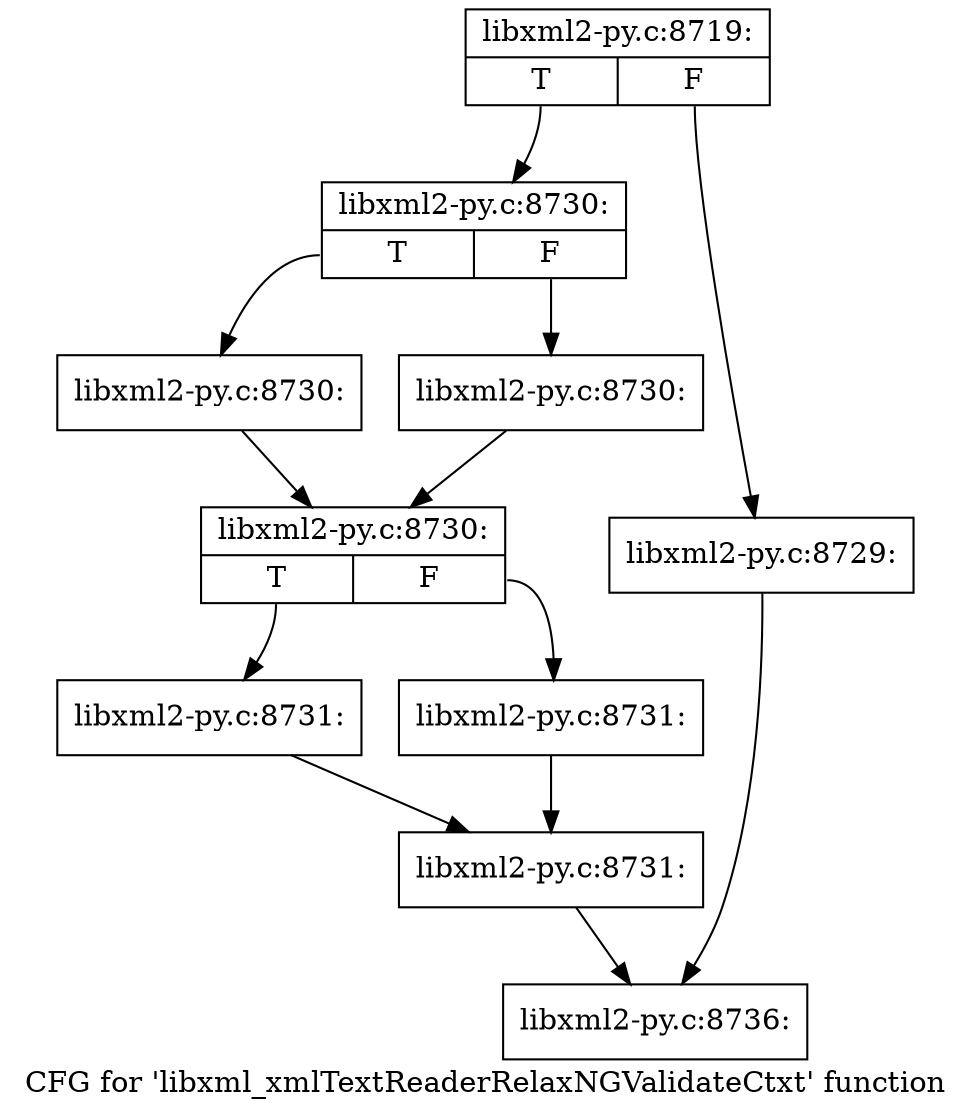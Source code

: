 digraph "CFG for 'libxml_xmlTextReaderRelaxNGValidateCtxt' function" {
	label="CFG for 'libxml_xmlTextReaderRelaxNGValidateCtxt' function";

	Node0x447d8b0 [shape=record,label="{libxml2-py.c:8719:|{<s0>T|<s1>F}}"];
	Node0x447d8b0:s0 -> Node0x448a140;
	Node0x447d8b0:s1 -> Node0x448a0f0;
	Node0x448a0f0 [shape=record,label="{libxml2-py.c:8729:}"];
	Node0x448a0f0 -> Node0x4480090;
	Node0x448a140 [shape=record,label="{libxml2-py.c:8730:|{<s0>T|<s1>F}}"];
	Node0x448a140:s0 -> Node0x448aa60;
	Node0x448a140:s1 -> Node0x448aab0;
	Node0x448aa60 [shape=record,label="{libxml2-py.c:8730:}"];
	Node0x448aa60 -> Node0x448ab00;
	Node0x448aab0 [shape=record,label="{libxml2-py.c:8730:}"];
	Node0x448aab0 -> Node0x448ab00;
	Node0x448ab00 [shape=record,label="{libxml2-py.c:8730:|{<s0>T|<s1>F}}"];
	Node0x448ab00:s0 -> Node0x448b130;
	Node0x448ab00:s1 -> Node0x448b180;
	Node0x448b130 [shape=record,label="{libxml2-py.c:8731:}"];
	Node0x448b130 -> Node0x448b1d0;
	Node0x448b180 [shape=record,label="{libxml2-py.c:8731:}"];
	Node0x448b180 -> Node0x448b1d0;
	Node0x448b1d0 [shape=record,label="{libxml2-py.c:8731:}"];
	Node0x448b1d0 -> Node0x4480090;
	Node0x4480090 [shape=record,label="{libxml2-py.c:8736:}"];
}
